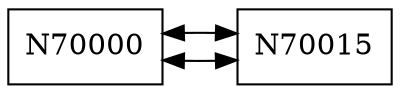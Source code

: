 digraph ListaCircularDoble {
node [shape=record];
rankdir=LR;
nodo0x556077958280 [label="N70000"];
nodo0x556077958280 -> nodo0x556077959a20 [dir=both];
nodo0x556077959a20 [label="N70015"];
nodo0x556077959a20 -> nodo0x556077958280 [dir=both];
}
